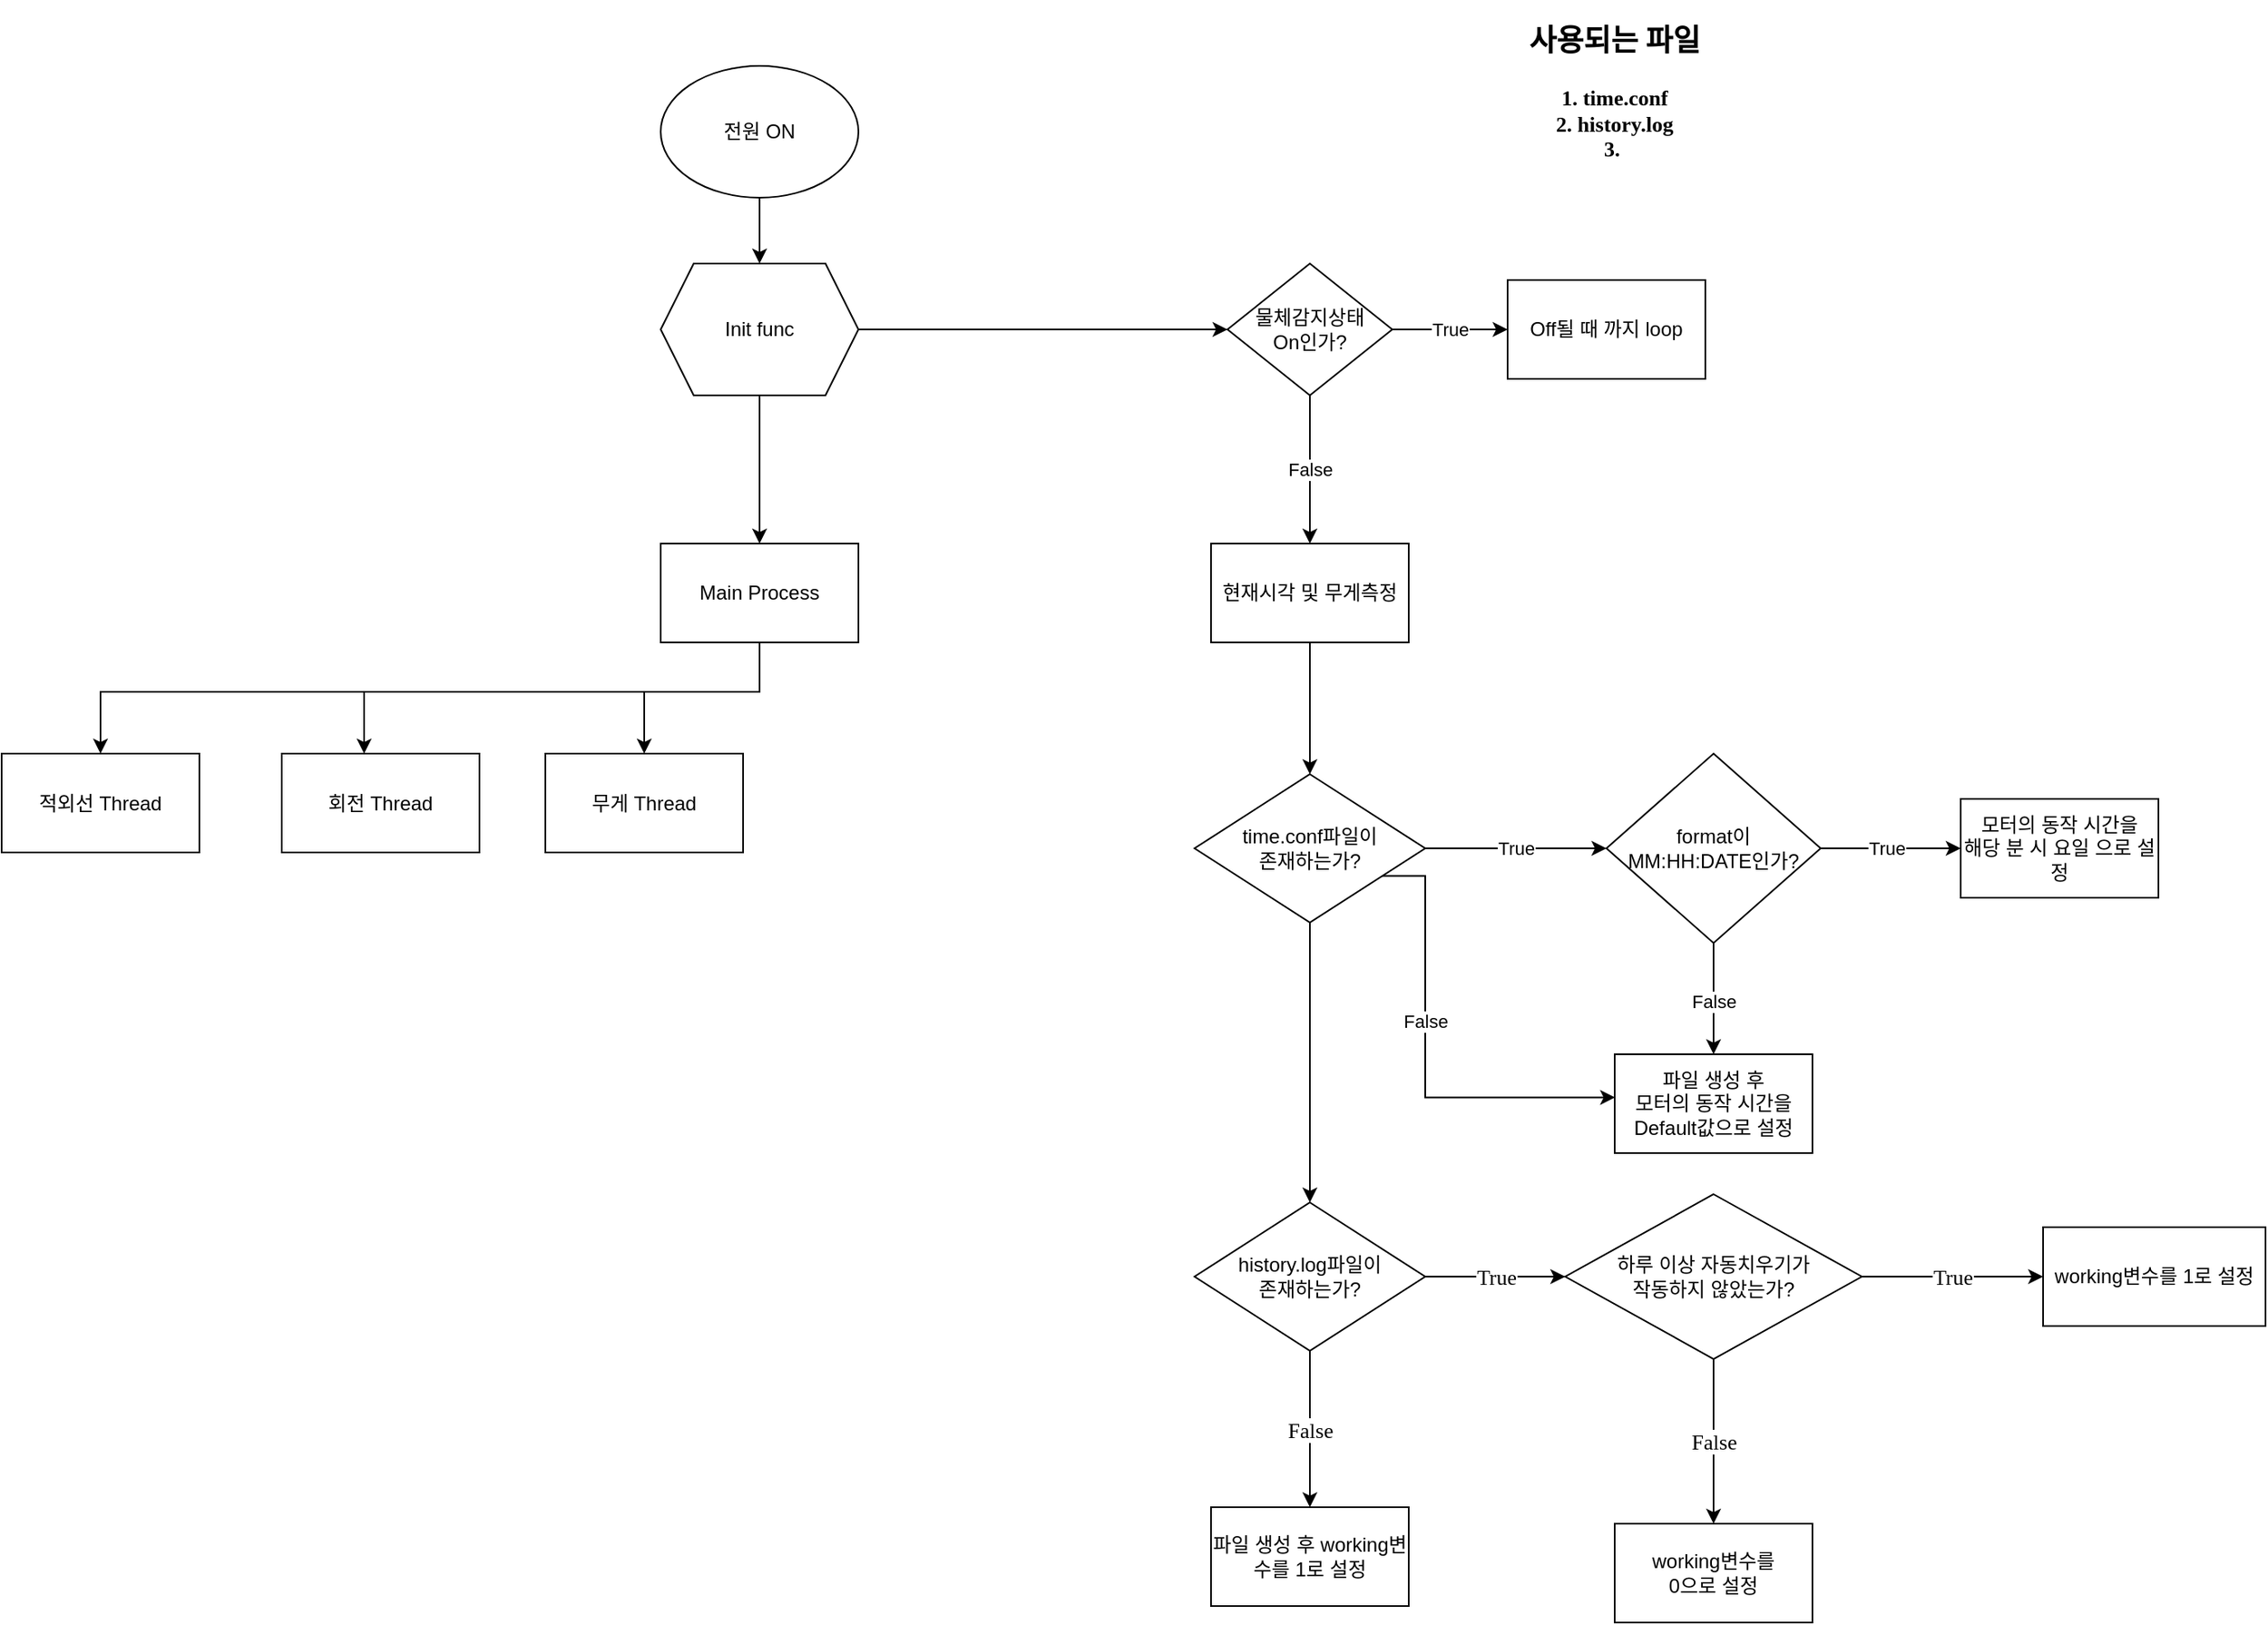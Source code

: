 <mxfile version="14.4.3" type="device"><diagram id="C5RBs43oDa-KdzZeNtuy" name="Page-1"><mxGraphModel dx="2844" dy="1524" grid="1" gridSize="10" guides="1" tooltips="1" connect="1" arrows="1" fold="1" page="1" pageScale="1" pageWidth="827" pageHeight="1169" math="0" shadow="0"><root><mxCell id="WIyWlLk6GJQsqaUBKTNV-0"/><mxCell id="WIyWlLk6GJQsqaUBKTNV-1" parent="WIyWlLk6GJQsqaUBKTNV-0"/><mxCell id="5-Ln6pbjetahWLtAoQjA-2" value="" style="edgeStyle=orthogonalEdgeStyle;rounded=0;orthogonalLoop=1;jettySize=auto;html=1;" edge="1" parent="WIyWlLk6GJQsqaUBKTNV-1" source="5-Ln6pbjetahWLtAoQjA-0" target="5-Ln6pbjetahWLtAoQjA-1"><mxGeometry relative="1" as="geometry"/></mxCell><mxCell id="5-Ln6pbjetahWLtAoQjA-0" value="전원 ON" style="ellipse;whiteSpace=wrap;html=1;" vertex="1" parent="WIyWlLk6GJQsqaUBKTNV-1"><mxGeometry x="590" y="70" width="120" height="80" as="geometry"/></mxCell><mxCell id="5-Ln6pbjetahWLtAoQjA-6" value="" style="edgeStyle=orthogonalEdgeStyle;rounded=0;orthogonalLoop=1;jettySize=auto;html=1;" edge="1" parent="WIyWlLk6GJQsqaUBKTNV-1" source="5-Ln6pbjetahWLtAoQjA-1" target="5-Ln6pbjetahWLtAoQjA-5"><mxGeometry relative="1" as="geometry"/></mxCell><mxCell id="5-Ln6pbjetahWLtAoQjA-39" value="" style="edgeStyle=orthogonalEdgeStyle;rounded=0;orthogonalLoop=1;jettySize=auto;html=1;fontFamily=Comic Sans MS;fontSize=13;" edge="1" parent="WIyWlLk6GJQsqaUBKTNV-1" source="5-Ln6pbjetahWLtAoQjA-1" target="5-Ln6pbjetahWLtAoQjA-38"><mxGeometry relative="1" as="geometry"/></mxCell><mxCell id="5-Ln6pbjetahWLtAoQjA-1" value="Init func" style="shape=hexagon;perimeter=hexagonPerimeter2;whiteSpace=wrap;html=1;fixedSize=1;" vertex="1" parent="WIyWlLk6GJQsqaUBKTNV-1"><mxGeometry x="590" y="190" width="120" height="80" as="geometry"/></mxCell><mxCell id="5-Ln6pbjetahWLtAoQjA-8" value="True" style="edgeStyle=orthogonalEdgeStyle;rounded=0;orthogonalLoop=1;jettySize=auto;html=1;" edge="1" parent="WIyWlLk6GJQsqaUBKTNV-1" source="5-Ln6pbjetahWLtAoQjA-5" target="5-Ln6pbjetahWLtAoQjA-7"><mxGeometry relative="1" as="geometry"/></mxCell><mxCell id="5-Ln6pbjetahWLtAoQjA-10" value="False" style="edgeStyle=orthogonalEdgeStyle;rounded=0;orthogonalLoop=1;jettySize=auto;html=1;" edge="1" parent="WIyWlLk6GJQsqaUBKTNV-1" source="5-Ln6pbjetahWLtAoQjA-5" target="5-Ln6pbjetahWLtAoQjA-9"><mxGeometry relative="1" as="geometry"/></mxCell><mxCell id="5-Ln6pbjetahWLtAoQjA-5" value="물체감지상태&lt;br&gt;On인가?" style="rhombus;whiteSpace=wrap;html=1;" vertex="1" parent="WIyWlLk6GJQsqaUBKTNV-1"><mxGeometry x="934" y="190" width="100" height="80" as="geometry"/></mxCell><mxCell id="5-Ln6pbjetahWLtAoQjA-7" value="Off될 때 까지 loop" style="whiteSpace=wrap;html=1;" vertex="1" parent="WIyWlLk6GJQsqaUBKTNV-1"><mxGeometry x="1104" y="200" width="120" height="60" as="geometry"/></mxCell><mxCell id="5-Ln6pbjetahWLtAoQjA-14" value="" style="edgeStyle=orthogonalEdgeStyle;rounded=0;orthogonalLoop=1;jettySize=auto;html=1;" edge="1" parent="WIyWlLk6GJQsqaUBKTNV-1" source="5-Ln6pbjetahWLtAoQjA-9" target="5-Ln6pbjetahWLtAoQjA-13"><mxGeometry relative="1" as="geometry"/></mxCell><mxCell id="5-Ln6pbjetahWLtAoQjA-9" value="현재시각 및 무게측정" style="whiteSpace=wrap;html=1;" vertex="1" parent="WIyWlLk6GJQsqaUBKTNV-1"><mxGeometry x="924" y="360" width="120" height="60" as="geometry"/></mxCell><mxCell id="5-Ln6pbjetahWLtAoQjA-18" value="True" style="edgeStyle=orthogonalEdgeStyle;rounded=0;orthogonalLoop=1;jettySize=auto;html=1;" edge="1" parent="WIyWlLk6GJQsqaUBKTNV-1" source="5-Ln6pbjetahWLtAoQjA-13" target="5-Ln6pbjetahWLtAoQjA-17"><mxGeometry relative="1" as="geometry"/></mxCell><mxCell id="5-Ln6pbjetahWLtAoQjA-27" value="False" style="edgeStyle=orthogonalEdgeStyle;rounded=0;orthogonalLoop=1;jettySize=auto;html=1;entryX=0.002;entryY=0.437;entryDx=0;entryDy=0;entryPerimeter=0;exitX=0.811;exitY=0.686;exitDx=0;exitDy=0;exitPerimeter=0;" edge="1" parent="WIyWlLk6GJQsqaUBKTNV-1" source="5-Ln6pbjetahWLtAoQjA-13" target="5-Ln6pbjetahWLtAoQjA-22"><mxGeometry x="-0.169" relative="1" as="geometry"><mxPoint x="984" y="576" as="sourcePoint"/><mxPoint x="1164" y="736" as="targetPoint"/><Array as="points"><mxPoint x="1054" y="562"/><mxPoint x="1054" y="696"/></Array><mxPoint as="offset"/></mxGeometry></mxCell><mxCell id="5-Ln6pbjetahWLtAoQjA-34" value="" style="edgeStyle=orthogonalEdgeStyle;rounded=0;orthogonalLoop=1;jettySize=auto;html=1;fontFamily=Comic Sans MS;fontSize=13;" edge="1" parent="WIyWlLk6GJQsqaUBKTNV-1" source="5-Ln6pbjetahWLtAoQjA-13" target="5-Ln6pbjetahWLtAoQjA-33"><mxGeometry relative="1" as="geometry"/></mxCell><mxCell id="5-Ln6pbjetahWLtAoQjA-13" value="time.conf파일이&lt;br&gt;존재하는가?" style="rhombus;whiteSpace=wrap;html=1;" vertex="1" parent="WIyWlLk6GJQsqaUBKTNV-1"><mxGeometry x="914" y="500" width="140" height="90" as="geometry"/></mxCell><mxCell id="5-Ln6pbjetahWLtAoQjA-20" value="" style="edgeStyle=orthogonalEdgeStyle;rounded=0;orthogonalLoop=1;jettySize=auto;html=1;" edge="1" parent="WIyWlLk6GJQsqaUBKTNV-1" source="5-Ln6pbjetahWLtAoQjA-17" target="5-Ln6pbjetahWLtAoQjA-19"><mxGeometry relative="1" as="geometry"/></mxCell><mxCell id="5-Ln6pbjetahWLtAoQjA-21" value="True" style="edgeLabel;html=1;align=center;verticalAlign=middle;resizable=0;points=[];" vertex="1" connectable="0" parent="5-Ln6pbjetahWLtAoQjA-20"><mxGeometry x="-0.285" y="2" relative="1" as="geometry"><mxPoint x="9.66" y="2" as="offset"/></mxGeometry></mxCell><mxCell id="5-Ln6pbjetahWLtAoQjA-23" value="" style="edgeStyle=orthogonalEdgeStyle;rounded=0;orthogonalLoop=1;jettySize=auto;html=1;" edge="1" parent="WIyWlLk6GJQsqaUBKTNV-1" source="5-Ln6pbjetahWLtAoQjA-17" target="5-Ln6pbjetahWLtAoQjA-22"><mxGeometry relative="1" as="geometry"/></mxCell><mxCell id="5-Ln6pbjetahWLtAoQjA-24" value="False" style="edgeLabel;html=1;align=center;verticalAlign=middle;resizable=0;points=[];" vertex="1" connectable="0" parent="5-Ln6pbjetahWLtAoQjA-23"><mxGeometry x="-0.369" y="-3" relative="1" as="geometry"><mxPoint x="3" y="13.71" as="offset"/></mxGeometry></mxCell><mxCell id="5-Ln6pbjetahWLtAoQjA-17" value="format이&lt;br&gt;MM:HH:DATE인가?" style="rhombus;whiteSpace=wrap;html=1;" vertex="1" parent="WIyWlLk6GJQsqaUBKTNV-1"><mxGeometry x="1164" y="487.5" width="130" height="115" as="geometry"/></mxCell><mxCell id="5-Ln6pbjetahWLtAoQjA-19" value="모터의 동작 시간을&lt;br&gt;해당 분 시 요일 으로 설정" style="whiteSpace=wrap;html=1;" vertex="1" parent="WIyWlLk6GJQsqaUBKTNV-1"><mxGeometry x="1379" y="515" width="120" height="60" as="geometry"/></mxCell><mxCell id="5-Ln6pbjetahWLtAoQjA-22" value="파일 생성 후&lt;br&gt;모터의 동작 시간을&lt;br&gt;Default값으로 설정" style="whiteSpace=wrap;html=1;" vertex="1" parent="WIyWlLk6GJQsqaUBKTNV-1"><mxGeometry x="1169" y="670" width="120" height="60" as="geometry"/></mxCell><mxCell id="5-Ln6pbjetahWLtAoQjA-28" value="사용되는 파일" style="text;html=1;strokeColor=none;fillColor=none;align=center;verticalAlign=middle;whiteSpace=wrap;rounded=0;strokeWidth=1;fontSize=18;fontStyle=1;fontFamily=Comic Sans MS;" vertex="1" parent="WIyWlLk6GJQsqaUBKTNV-1"><mxGeometry x="1094" y="30" width="150" height="50" as="geometry"/></mxCell><mxCell id="5-Ln6pbjetahWLtAoQjA-30" value="1. time.conf&lt;br&gt;2. history.log&lt;br&gt;3.&amp;nbsp;" style="text;html=1;strokeColor=none;fillColor=none;align=center;verticalAlign=middle;whiteSpace=wrap;rounded=0;strokeWidth=1;fontSize=13;fontStyle=1;fontFamily=Comic Sans MS;" vertex="1" parent="WIyWlLk6GJQsqaUBKTNV-1"><mxGeometry x="1094" y="80" width="150" height="50" as="geometry"/></mxCell><mxCell id="5-Ln6pbjetahWLtAoQjA-43" value="True" style="edgeStyle=orthogonalEdgeStyle;rounded=0;orthogonalLoop=1;jettySize=auto;html=1;fontFamily=Comic Sans MS;fontSize=13;" edge="1" parent="WIyWlLk6GJQsqaUBKTNV-1" source="5-Ln6pbjetahWLtAoQjA-33" target="5-Ln6pbjetahWLtAoQjA-42"><mxGeometry relative="1" as="geometry"/></mxCell><mxCell id="5-Ln6pbjetahWLtAoQjA-49" value="False" style="edgeStyle=orthogonalEdgeStyle;rounded=0;orthogonalLoop=1;jettySize=auto;html=1;fontFamily=Comic Sans MS;fontSize=13;" edge="1" parent="WIyWlLk6GJQsqaUBKTNV-1" source="5-Ln6pbjetahWLtAoQjA-33" target="5-Ln6pbjetahWLtAoQjA-48"><mxGeometry relative="1" as="geometry"/></mxCell><mxCell id="5-Ln6pbjetahWLtAoQjA-33" value="history.log파일이&lt;br&gt;존재하는가?" style="rhombus;whiteSpace=wrap;html=1;" vertex="1" parent="WIyWlLk6GJQsqaUBKTNV-1"><mxGeometry x="914" y="760" width="140" height="90" as="geometry"/></mxCell><mxCell id="5-Ln6pbjetahWLtAoQjA-53" value="" style="edgeStyle=orthogonalEdgeStyle;rounded=0;orthogonalLoop=1;jettySize=auto;html=1;fontFamily=Comic Sans MS;fontSize=13;" edge="1" parent="WIyWlLk6GJQsqaUBKTNV-1" source="5-Ln6pbjetahWLtAoQjA-38" target="5-Ln6pbjetahWLtAoQjA-52"><mxGeometry relative="1" as="geometry"><Array as="points"><mxPoint x="650" y="450"/><mxPoint x="250" y="450"/></Array></mxGeometry></mxCell><mxCell id="5-Ln6pbjetahWLtAoQjA-55" value="" style="edgeStyle=orthogonalEdgeStyle;rounded=0;orthogonalLoop=1;jettySize=auto;html=1;fontFamily=Comic Sans MS;fontSize=13;exitX=0.5;exitY=1;exitDx=0;exitDy=0;" edge="1" parent="WIyWlLk6GJQsqaUBKTNV-1" source="5-Ln6pbjetahWLtAoQjA-38" target="5-Ln6pbjetahWLtAoQjA-54"><mxGeometry relative="1" as="geometry"><mxPoint x="620.029" y="420" as="sourcePoint"/><Array as="points"><mxPoint x="650" y="450"/><mxPoint x="410" y="450"/></Array></mxGeometry></mxCell><mxCell id="5-Ln6pbjetahWLtAoQjA-57" value="" style="edgeStyle=orthogonalEdgeStyle;rounded=0;orthogonalLoop=1;jettySize=auto;html=1;fontFamily=Comic Sans MS;fontSize=13;" edge="1" parent="WIyWlLk6GJQsqaUBKTNV-1" source="5-Ln6pbjetahWLtAoQjA-38" target="5-Ln6pbjetahWLtAoQjA-56"><mxGeometry relative="1" as="geometry"><Array as="points"><mxPoint x="650" y="450"/><mxPoint x="580" y="450"/></Array></mxGeometry></mxCell><mxCell id="5-Ln6pbjetahWLtAoQjA-38" value="Main Process" style="whiteSpace=wrap;html=1;" vertex="1" parent="WIyWlLk6GJQsqaUBKTNV-1"><mxGeometry x="590" y="360" width="120" height="60" as="geometry"/></mxCell><mxCell id="5-Ln6pbjetahWLtAoQjA-45" value="True" style="edgeStyle=orthogonalEdgeStyle;rounded=0;orthogonalLoop=1;jettySize=auto;html=1;fontFamily=Comic Sans MS;fontSize=13;" edge="1" parent="WIyWlLk6GJQsqaUBKTNV-1" source="5-Ln6pbjetahWLtAoQjA-42" target="5-Ln6pbjetahWLtAoQjA-44"><mxGeometry relative="1" as="geometry"/></mxCell><mxCell id="5-Ln6pbjetahWLtAoQjA-47" value="False" style="edgeStyle=orthogonalEdgeStyle;rounded=0;orthogonalLoop=1;jettySize=auto;html=1;fontFamily=Comic Sans MS;fontSize=13;" edge="1" parent="WIyWlLk6GJQsqaUBKTNV-1" source="5-Ln6pbjetahWLtAoQjA-42" target="5-Ln6pbjetahWLtAoQjA-46"><mxGeometry relative="1" as="geometry"/></mxCell><mxCell id="5-Ln6pbjetahWLtAoQjA-42" value="하루 이상 자동치우기가&lt;br&gt;작동하지 않았는가?" style="rhombus;whiteSpace=wrap;html=1;" vertex="1" parent="WIyWlLk6GJQsqaUBKTNV-1"><mxGeometry x="1139" y="755" width="180" height="100" as="geometry"/></mxCell><mxCell id="5-Ln6pbjetahWLtAoQjA-44" value="working변수를 1로 설정" style="whiteSpace=wrap;html=1;" vertex="1" parent="WIyWlLk6GJQsqaUBKTNV-1"><mxGeometry x="1429" y="775" width="135" height="60" as="geometry"/></mxCell><mxCell id="5-Ln6pbjetahWLtAoQjA-46" value="working변수를&lt;br&gt;0으로 설정" style="whiteSpace=wrap;html=1;" vertex="1" parent="WIyWlLk6GJQsqaUBKTNV-1"><mxGeometry x="1169" y="955" width="120" height="60" as="geometry"/></mxCell><mxCell id="5-Ln6pbjetahWLtAoQjA-48" value="파일 생성 후 working변수를 1로 설정" style="whiteSpace=wrap;html=1;" vertex="1" parent="WIyWlLk6GJQsqaUBKTNV-1"><mxGeometry x="924" y="945" width="120" height="60" as="geometry"/></mxCell><mxCell id="5-Ln6pbjetahWLtAoQjA-52" value="적외선 Thread" style="whiteSpace=wrap;html=1;" vertex="1" parent="WIyWlLk6GJQsqaUBKTNV-1"><mxGeometry x="190" y="487.5" width="120" height="60" as="geometry"/></mxCell><mxCell id="5-Ln6pbjetahWLtAoQjA-54" value="회전 Thread" style="whiteSpace=wrap;html=1;" vertex="1" parent="WIyWlLk6GJQsqaUBKTNV-1"><mxGeometry x="360" y="487.5" width="120" height="60" as="geometry"/></mxCell><mxCell id="5-Ln6pbjetahWLtAoQjA-56" value="무게 Thread" style="whiteSpace=wrap;html=1;" vertex="1" parent="WIyWlLk6GJQsqaUBKTNV-1"><mxGeometry x="520" y="487.5" width="120" height="60" as="geometry"/></mxCell></root></mxGraphModel></diagram></mxfile>